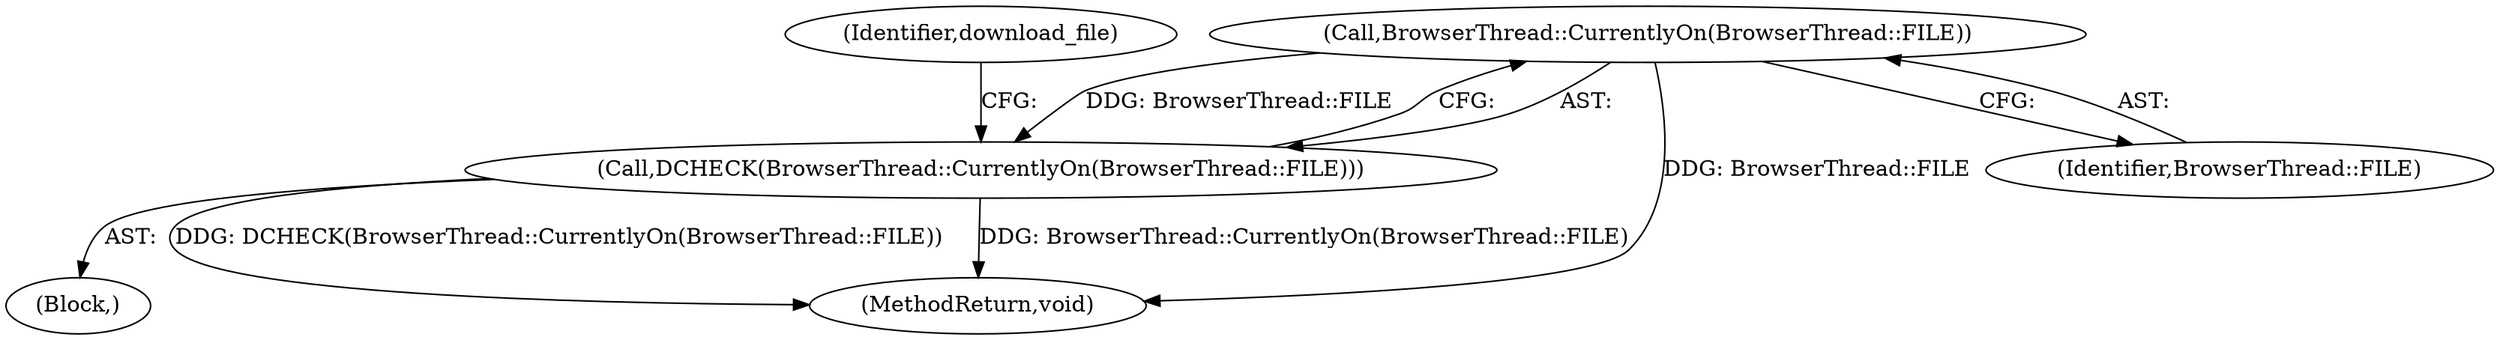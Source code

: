 digraph "0_Chrome_16dcd30c215801941d9890859fd79a234128fc3e_3@API" {
"1000109" [label="(Call,BrowserThread::CurrentlyOn(BrowserThread::FILE))"];
"1000108" [label="(Call,DCHECK(BrowserThread::CurrentlyOn(BrowserThread::FILE)))"];
"1000110" [label="(Identifier,BrowserThread::FILE)"];
"1000155" [label="(MethodReturn,void)"];
"1000108" [label="(Call,DCHECK(BrowserThread::CurrentlyOn(BrowserThread::FILE)))"];
"1000107" [label="(Block,)"];
"1000113" [label="(Identifier,download_file)"];
"1000109" [label="(Call,BrowserThread::CurrentlyOn(BrowserThread::FILE))"];
"1000109" -> "1000108"  [label="AST: "];
"1000109" -> "1000110"  [label="CFG: "];
"1000110" -> "1000109"  [label="AST: "];
"1000108" -> "1000109"  [label="CFG: "];
"1000109" -> "1000155"  [label="DDG: BrowserThread::FILE"];
"1000109" -> "1000108"  [label="DDG: BrowserThread::FILE"];
"1000108" -> "1000107"  [label="AST: "];
"1000113" -> "1000108"  [label="CFG: "];
"1000108" -> "1000155"  [label="DDG: DCHECK(BrowserThread::CurrentlyOn(BrowserThread::FILE))"];
"1000108" -> "1000155"  [label="DDG: BrowserThread::CurrentlyOn(BrowserThread::FILE)"];
}
